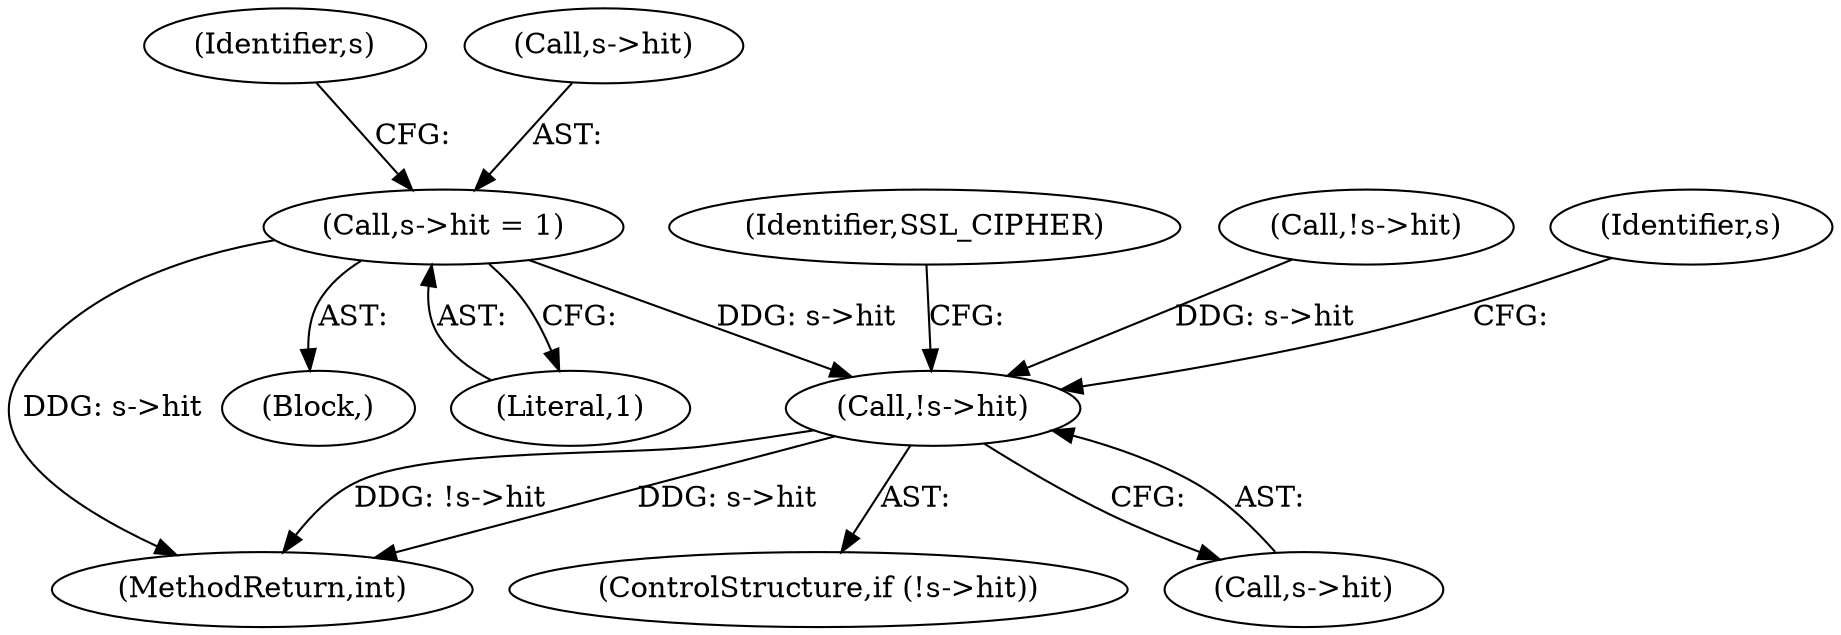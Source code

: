 digraph "0_openssl_a004e72b95835136d3f1ea90517f706c24c03da7@pointer" {
"1001064" [label="(Call,s->hit = 1)"];
"1001381" [label="(Call,!s->hit)"];
"1001522" [label="(Identifier,SSL_CIPHER)"];
"1001013" [label="(Call,!s->hit)"];
"1001381" [label="(Call,!s->hit)"];
"1001068" [label="(Literal,1)"];
"1001064" [label="(Call,s->hit = 1)"];
"1001072" [label="(Identifier,s)"];
"1001380" [label="(ControlStructure,if (!s->hit))"];
"1001389" [label="(Identifier,s)"];
"1001063" [label="(Block,)"];
"1001065" [label="(Call,s->hit)"];
"1001694" [label="(MethodReturn,int)"];
"1001382" [label="(Call,s->hit)"];
"1001064" -> "1001063"  [label="AST: "];
"1001064" -> "1001068"  [label="CFG: "];
"1001065" -> "1001064"  [label="AST: "];
"1001068" -> "1001064"  [label="AST: "];
"1001072" -> "1001064"  [label="CFG: "];
"1001064" -> "1001694"  [label="DDG: s->hit"];
"1001064" -> "1001381"  [label="DDG: s->hit"];
"1001381" -> "1001380"  [label="AST: "];
"1001381" -> "1001382"  [label="CFG: "];
"1001382" -> "1001381"  [label="AST: "];
"1001389" -> "1001381"  [label="CFG: "];
"1001522" -> "1001381"  [label="CFG: "];
"1001381" -> "1001694"  [label="DDG: s->hit"];
"1001381" -> "1001694"  [label="DDG: !s->hit"];
"1001013" -> "1001381"  [label="DDG: s->hit"];
}
